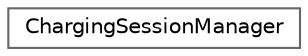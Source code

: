 digraph "Graphical Class Hierarchy"
{
 // LATEX_PDF_SIZE
  bgcolor="transparent";
  edge [fontname=Helvetica,fontsize=10,labelfontname=Helvetica,labelfontsize=10];
  node [fontname=Helvetica,fontsize=10,shape=box,height=0.2,width=0.4];
  rankdir="LR";
  Node0 [id="Node000000",label="ChargingSessionManager",height=0.2,width=0.4,color="grey40", fillcolor="white", style="filled",URL="$class_charging_session_manager.html",tooltip=" "];
}
